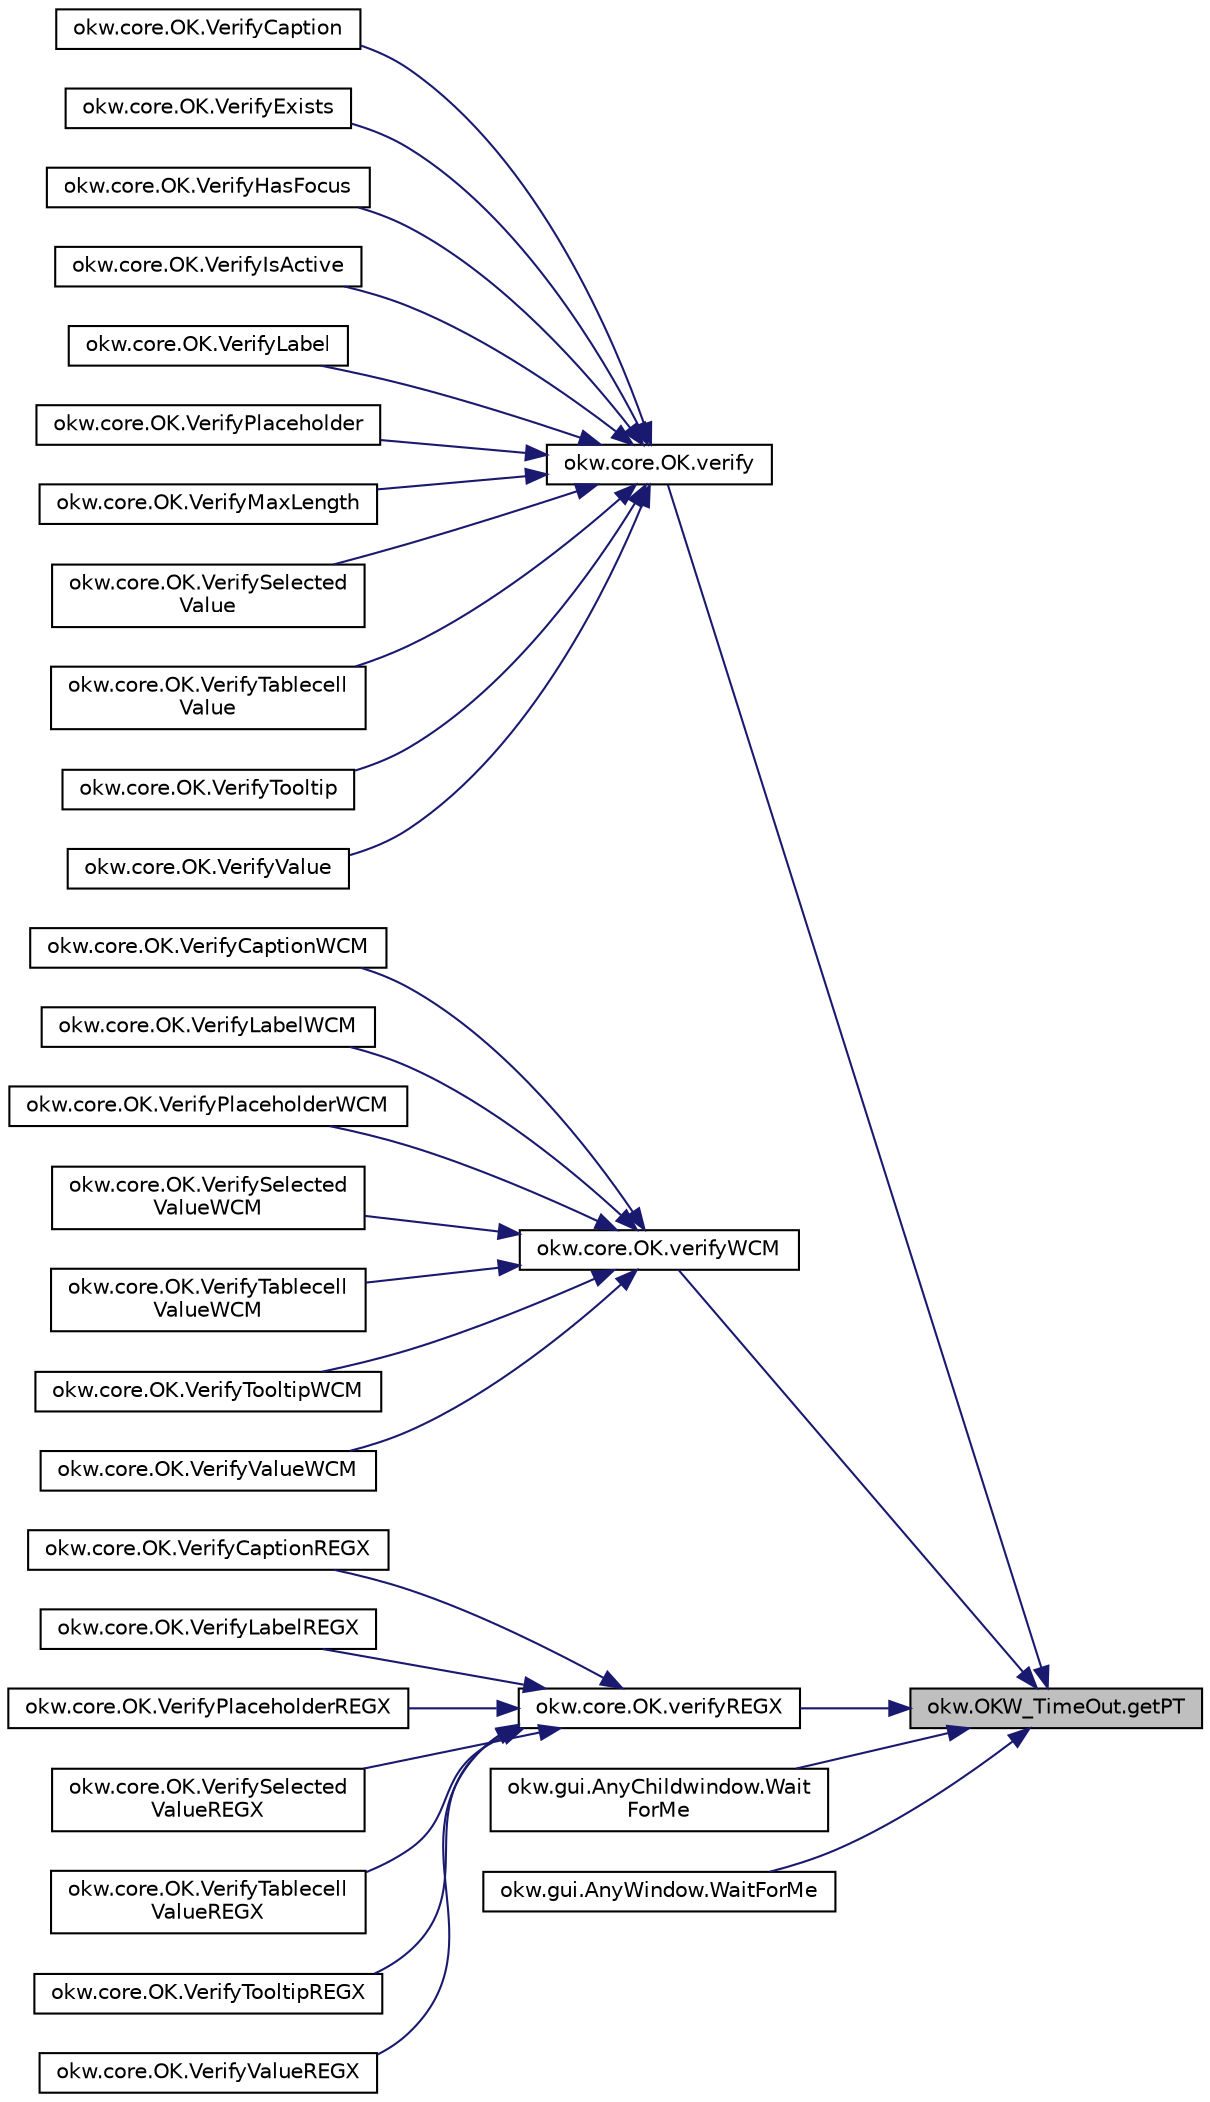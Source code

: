 digraph "okw.OKW_TimeOut.getPT"
{
 // INTERACTIVE_SVG=YES
 // LATEX_PDF_SIZE
  edge [fontname="Helvetica",fontsize="10",labelfontname="Helvetica",labelfontsize="10"];
  node [fontname="Helvetica",fontsize="10",shape=record];
  rankdir="RL";
  Node33 [label="okw.OKW_TimeOut.getPT",height=0.2,width=0.4,color="black", fillcolor="grey75", style="filled", fontcolor="black",tooltip="Wartezeit zwischen zwei Pollings in [ms]."];
  Node33 -> Node34 [dir="back",color="midnightblue",fontsize="10",style="solid",fontname="Helvetica"];
  Node34 [label="okw.core.OK.verify",height=0.2,width=0.4,color="black", fillcolor="white", style="filled",URL="$classokw_1_1core_1_1_o_k.html#a72bd122dc6ef47485e602d72aeef099d",tooltip=" "];
  Node34 -> Node35 [dir="back",color="midnightblue",fontsize="10",style="solid",fontname="Helvetica"];
  Node35 [label="okw.core.OK.VerifyCaption",height=0.2,width=0.4,color="black", fillcolor="white", style="filled",URL="$classokw_1_1core_1_1_o_k.html#afe1a1b392d59c5ceef93ed6d0cfd2e01",tooltip="Prüft den Standardwert eines Objektes (in den meisten Fällen ist dies der angezeigte Text)."];
  Node34 -> Node36 [dir="back",color="midnightblue",fontsize="10",style="solid",fontname="Helvetica"];
  Node36 [label="okw.core.OK.VerifyExists",height=0.2,width=0.4,color="black", fillcolor="white", style="filled",URL="$classokw_1_1core_1_1_o_k.html#a9785853231d70946dcbbfcd44b509c25",tooltip="Prüft, ob das gegebene Objekt existiert."];
  Node34 -> Node37 [dir="back",color="midnightblue",fontsize="10",style="solid",fontname="Helvetica"];
  Node37 [label="okw.core.OK.VerifyHasFocus",height=0.2,width=0.4,color="black", fillcolor="white", style="filled",URL="$classokw_1_1core_1_1_o_k.html#a4950117cbe9cd2b769ae529bbdc1f897",tooltip="Vergleicht den Fokus-Zustand des gegebenen Objekts mit dem erwarteten Wert."];
  Node34 -> Node38 [dir="back",color="midnightblue",fontsize="10",style="solid",fontname="Helvetica"];
  Node38 [label="okw.core.OK.VerifyIsActive",height=0.2,width=0.4,color="black", fillcolor="white", style="filled",URL="$classokw_1_1core_1_1_o_k.html#a071aec5319238e209cfc6f1434ea13e8",tooltip="copydoc IOKW_State::VerifyHasFocus(String,String)"];
  Node34 -> Node39 [dir="back",color="midnightblue",fontsize="10",style="solid",fontname="Helvetica"];
  Node39 [label="okw.core.OK.VerifyLabel",height=0.2,width=0.4,color="black", fillcolor="white", style="filled",URL="$classokw_1_1core_1_1_o_k.html#a1bfa8ae24fc44958e4e3c4272c120bb8",tooltip="Überprüft die Beschreibung des Objektes."];
  Node34 -> Node40 [dir="back",color="midnightblue",fontsize="10",style="solid",fontname="Helvetica"];
  Node40 [label="okw.core.OK.VerifyPlaceholder",height=0.2,width=0.4,color="black", fillcolor="white", style="filled",URL="$classokw_1_1core_1_1_o_k.html#a8c6275d39dbc5ce13caf907f511a9a64",tooltip="Überprüft die Beschreibung des Objektes."];
  Node34 -> Node41 [dir="back",color="midnightblue",fontsize="10",style="solid",fontname="Helvetica"];
  Node41 [label="okw.core.OK.VerifyMaxLength",height=0.2,width=0.4,color="black", fillcolor="white", style="filled",URL="$classokw_1_1core_1_1_o_k.html#af60e502babb048eec6adefd04dc9d349",tooltip="Checks the maximum number of characters that can be entered."];
  Node34 -> Node42 [dir="back",color="midnightblue",fontsize="10",style="solid",fontname="Helvetica"];
  Node42 [label="okw.core.OK.VerifySelected\lValue",height=0.2,width=0.4,color="black", fillcolor="white", style="filled",URL="$classokw_1_1core_1_1_o_k.html#a648f371fccab2eded552b69adf164bbd",tooltip="Vergleicht den ausgewählten Wert des gegebenen Listenobjekts mit dem erwarteten Wert."];
  Node34 -> Node43 [dir="back",color="midnightblue",fontsize="10",style="solid",fontname="Helvetica"];
  Node43 [label="okw.core.OK.VerifyTablecell\lValue",height=0.2,width=0.4,color="black", fillcolor="white", style="filled",URL="$classokw_1_1core_1_1_o_k.html#a3548a5a8ddfbf7f84bfe18ba200e1b35",tooltip="Vergleicht den Inhalt der gegebenen Tabellenzelle mit dem erwarteten Wert."];
  Node34 -> Node44 [dir="back",color="midnightblue",fontsize="10",style="solid",fontname="Helvetica"];
  Node44 [label="okw.core.OK.VerifyTooltip",height=0.2,width=0.4,color="black", fillcolor="white", style="filled",URL="$classokw_1_1core_1_1_o_k.html#a9f5e0c09b6d74adf4265e3c84cf700d1",tooltip="Prüft den Tooltip-Text eines Objektes."];
  Node34 -> Node45 [dir="back",color="midnightblue",fontsize="10",style="solid",fontname="Helvetica"];
  Node45 [label="okw.core.OK.VerifyValue",height=0.2,width=0.4,color="black", fillcolor="white", style="filled",URL="$classokw_1_1core_1_1_o_k.html#a68529a54c5b950d3aa005bb87890b703",tooltip="Prüft den Standardwert eines Objektes (in den meisten Fällen ist dies der angezeigte Text)."];
  Node33 -> Node46 [dir="back",color="midnightblue",fontsize="10",style="solid",fontname="Helvetica"];
  Node46 [label="okw.core.OK.verifyWCM",height=0.2,width=0.4,color="black", fillcolor="white", style="filled",URL="$classokw_1_1core_1_1_o_k.html#a127f0328e514d1b9f8bc1a972269ecfc",tooltip=" "];
  Node46 -> Node47 [dir="back",color="midnightblue",fontsize="10",style="solid",fontname="Helvetica"];
  Node47 [label="okw.core.OK.VerifyCaptionWCM",height=0.2,width=0.4,color="black", fillcolor="white", style="filled",URL="$classokw_1_1core_1_1_o_k.html#a461f7511030e7975fe983b2509527529",tooltip="Prüft den Standardwert eines Objektes (in den meisten Fällen ist dies der angezeigte Text)."];
  Node46 -> Node48 [dir="back",color="midnightblue",fontsize="10",style="solid",fontname="Helvetica"];
  Node48 [label="okw.core.OK.VerifyLabelWCM",height=0.2,width=0.4,color="black", fillcolor="white", style="filled",URL="$classokw_1_1core_1_1_o_k.html#a4187442dc3574358fda8af18cb03f15e",tooltip="Überprüft die Beschreibung/Label des Objektes."];
  Node46 -> Node49 [dir="back",color="midnightblue",fontsize="10",style="solid",fontname="Helvetica"];
  Node49 [label="okw.core.OK.VerifyPlaceholderWCM",height=0.2,width=0.4,color="black", fillcolor="white", style="filled",URL="$classokw_1_1core_1_1_o_k.html#a20ab85fe302c5b2fc61b94a8fe347f0c",tooltip="Überprüft den Platzhalter des Objektes."];
  Node46 -> Node50 [dir="back",color="midnightblue",fontsize="10",style="solid",fontname="Helvetica"];
  Node50 [label="okw.core.OK.VerifySelected\lValueWCM",height=0.2,width=0.4,color="black", fillcolor="white", style="filled",URL="$classokw_1_1core_1_1_o_k.html#a3264319aa4b0bc4ac7b204ae5d6a0a4b",tooltip="Vergleicht den ausgewählten Wert des gegebenen Listenobjekts mit dem erwarteten Wert."];
  Node46 -> Node51 [dir="back",color="midnightblue",fontsize="10",style="solid",fontname="Helvetica"];
  Node51 [label="okw.core.OK.VerifyTablecell\lValueWCM",height=0.2,width=0.4,color="black", fillcolor="white", style="filled",URL="$classokw_1_1core_1_1_o_k.html#a30fc98c4004c99e3e37047deac6ad16f",tooltip="Vergleicht den Inhalt der gegebenen Tabellenzelle mit dem erwarteten Wert."];
  Node46 -> Node52 [dir="back",color="midnightblue",fontsize="10",style="solid",fontname="Helvetica"];
  Node52 [label="okw.core.OK.VerifyTooltipWCM",height=0.2,width=0.4,color="black", fillcolor="white", style="filled",URL="$classokw_1_1core_1_1_o_k.html#adbf2e96978ec22c0d8febdee394a60e6",tooltip="Prüft den Tooltip-Text eines Objektes (in den meisten Fällen ist dies der angezeigte Text)."];
  Node46 -> Node53 [dir="back",color="midnightblue",fontsize="10",style="solid",fontname="Helvetica"];
  Node53 [label="okw.core.OK.VerifyValueWCM",height=0.2,width=0.4,color="black", fillcolor="white", style="filled",URL="$classokw_1_1core_1_1_o_k.html#a6aafc82b46b36f952f2dd61db0f124b8",tooltip="Prüft den Standardwert eines Objektes (in den meisten Fällen ist dies der angezeigte Text)."];
  Node33 -> Node54 [dir="back",color="midnightblue",fontsize="10",style="solid",fontname="Helvetica"];
  Node54 [label="okw.core.OK.verifyREGX",height=0.2,width=0.4,color="black", fillcolor="white", style="filled",URL="$classokw_1_1core_1_1_o_k.html#a9920f558ea5d2ea252daf5199864c28f",tooltip=" "];
  Node54 -> Node55 [dir="back",color="midnightblue",fontsize="10",style="solid",fontname="Helvetica"];
  Node55 [label="okw.core.OK.VerifyCaptionREGX",height=0.2,width=0.4,color="black", fillcolor="white", style="filled",URL="$classokw_1_1core_1_1_o_k.html#a7b0869a2a6df63be61899963dc35d768",tooltip="Überprüft die Überschrift des Objektes."];
  Node54 -> Node56 [dir="back",color="midnightblue",fontsize="10",style="solid",fontname="Helvetica"];
  Node56 [label="okw.core.OK.VerifyLabelREGX",height=0.2,width=0.4,color="black", fillcolor="white", style="filled",URL="$classokw_1_1core_1_1_o_k.html#aeedf0dfdfe514b50ad774eb187a8cc34",tooltip="Überprüft die Überschrift des Objektes."];
  Node54 -> Node57 [dir="back",color="midnightblue",fontsize="10",style="solid",fontname="Helvetica"];
  Node57 [label="okw.core.OK.VerifyPlaceholderREGX",height=0.2,width=0.4,color="black", fillcolor="white", style="filled",URL="$classokw_1_1core_1_1_o_k.html#a52a7e12864bb2fbf5c8578d3d25aabb5",tooltip="Überprüft den Platzhalter des Objektes."];
  Node54 -> Node58 [dir="back",color="midnightblue",fontsize="10",style="solid",fontname="Helvetica"];
  Node58 [label="okw.core.OK.VerifySelected\lValueREGX",height=0.2,width=0.4,color="black", fillcolor="white", style="filled",URL="$classokw_1_1core_1_1_o_k.html#a53bc3562ca05078ebddbf5af03719d3f",tooltip="Vergleicht den ausgewählten Wert des gegebenen Listenobjekts mit dem erwarteten Wert."];
  Node54 -> Node59 [dir="back",color="midnightblue",fontsize="10",style="solid",fontname="Helvetica"];
  Node59 [label="okw.core.OK.VerifyTablecell\lValueREGX",height=0.2,width=0.4,color="black", fillcolor="white", style="filled",URL="$classokw_1_1core_1_1_o_k.html#a84abe8cdf2426bde23d357c89a6822a6",tooltip="Vergleicht den Inhalt der gegebenen Tabellenzelle mit dem erwarteten Wert."];
  Node54 -> Node60 [dir="back",color="midnightblue",fontsize="10",style="solid",fontname="Helvetica"];
  Node60 [label="okw.core.OK.VerifyTooltipREGX",height=0.2,width=0.4,color="black", fillcolor="white", style="filled",URL="$classokw_1_1core_1_1_o_k.html#a95d9d7b4bc22bd4deae5398394d90e3a",tooltip="Prüft den Standardwert eines Objektes (in den meisten Fällen ist dies der angezeigte Text)."];
  Node54 -> Node61 [dir="back",color="midnightblue",fontsize="10",style="solid",fontname="Helvetica"];
  Node61 [label="okw.core.OK.VerifyValueREGX",height=0.2,width=0.4,color="black", fillcolor="white", style="filled",URL="$classokw_1_1core_1_1_o_k.html#acb6c973210e73f47ee34f9df6eac7f83",tooltip="Wichtig: Ein \"EMPTY\"-Wert ist ein ArrayList String welche keine Array-Elemte enthält,..."];
  Node33 -> Node62 [dir="back",color="midnightblue",fontsize="10",style="solid",fontname="Helvetica"];
  Node62 [label="okw.gui.AnyChildwindow.Wait\lForMe",height=0.2,width=0.4,color="black", fillcolor="white", style="filled",URL="$classokw_1_1gui_1_1_any_childwindow.html#aafd5a3cba312fe0033c63e98d0247a82",tooltip="Methode wartet auf die Existenz des aktuellen Objectes."];
  Node33 -> Node63 [dir="back",color="midnightblue",fontsize="10",style="solid",fontname="Helvetica"];
  Node63 [label="okw.gui.AnyWindow.WaitForMe",height=0.2,width=0.4,color="black", fillcolor="white", style="filled",URL="$classokw_1_1gui_1_1_any_window.html#a17845263881502bb0c2ab166da623149",tooltip="Methode, wartet auf das aktuelle GUI-Object bis es erscheint oder der eingestellte TimeOut erreicht i..."];
}
